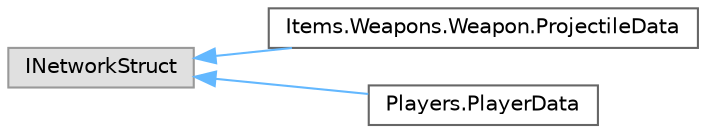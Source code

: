 digraph "Graphical Class Hierarchy"
{
 // LATEX_PDF_SIZE
  bgcolor="transparent";
  edge [fontname=Helvetica,fontsize=10,labelfontname=Helvetica,labelfontsize=10];
  node [fontname=Helvetica,fontsize=10,shape=box,height=0.2,width=0.4];
  rankdir="LR";
  Node0 [id="Node000000",label="INetworkStruct",height=0.2,width=0.4,color="grey60", fillcolor="#E0E0E0", style="filled",tooltip=" "];
  Node0 -> Node1 [id="edge22_Node000000_Node000001",dir="back",color="steelblue1",style="solid",tooltip=" "];
  Node1 [id="Node000001",label="Items.Weapons.Weapon.ProjectileData",height=0.2,width=0.4,color="grey40", fillcolor="white", style="filled",URL="$struct_items_1_1_weapons_1_1_weapon_1_1_projectile_data.html",tooltip="Structure representing single projectile shot."];
  Node0 -> Node2 [id="edge23_Node000000_Node000002",dir="back",color="steelblue1",style="solid",tooltip=" "];
  Node2 [id="Node000002",label="Players.PlayerData",height=0.2,width=0.4,color="grey40", fillcolor="white", style="filled",URL="$struct_players_1_1_player_data.html",tooltip="Runtime data structure to hold player information which must survive events like player death/disconn..."];
}
